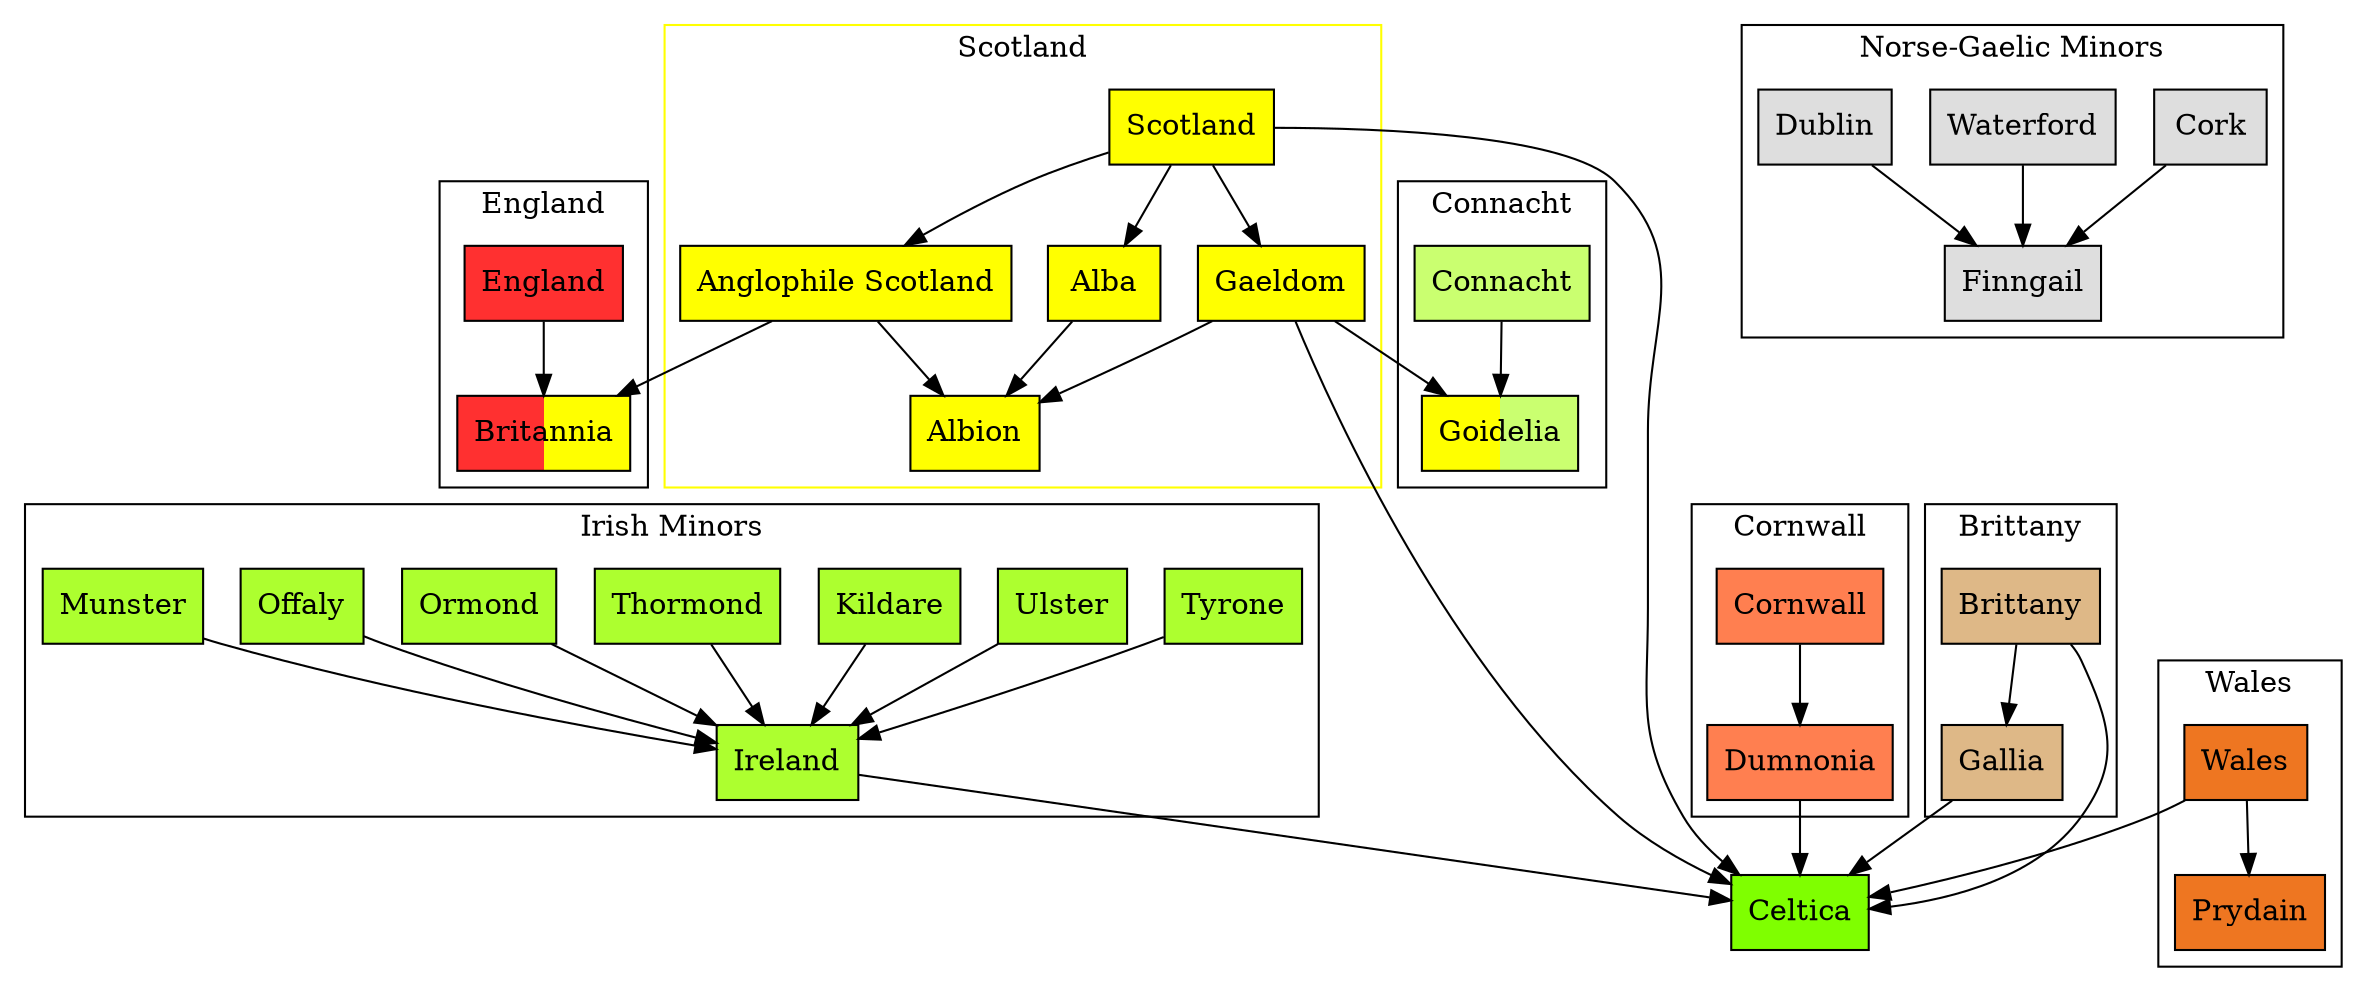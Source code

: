 # http://www.graphviz.org/content/cluster

digraph Formables {
    
    node[shape=rectangle]
    
    gbr[label="Britannia"]
    gbr[style=filled]
    gbr[fillcolor="firebrick1;0.5:yellow"]
    
    goi[label="Goidelia"]
    goi[style=filled]
    goi[fillcolor="yellow;0.5:darkolivegreen1"]
    
    subgraph cluster_0 {
        color = yellow
        
        node [style=filled]
        node [fillcolor=yellow]
        
        Paths[label="Scotland"]
        
        sco[label="Anglophile Scotland"]
        alba[label="Alba"]
        gae[label="Gaeldom"]
        
        Paths->sco
        Paths->alba
        Paths->gae
        
        alba->Albion
        
        sco->Albion
        
        gae->Albion
        
        label = "Scotland"
    }
    
    sco->gbr
    gae->goi
    
    subgraph cluster_1 {
     label = "England"
     
     node [style=filled]
     node [fillcolor=firebrick1]
     
     eng[label="England"]
        eng->gbr
    }
    
    
    subgraph cluster_2 {
        
        node[style=filled]
        node[fillcolor=greenyellow]
        
        Tyrone->Ireland
        Ulster->Ireland
        Kildare->Ireland
        Thormond->Ireland
        Ormond->Ireland
        Offaly->Ireland
        Munster->Ireland
        label="Irish Minors"
        
    }
    
    subgraph cluster_3 {
        node [style=filled]
        node [fillcolor=darkolivegreen1]
        Connacht->goi
        label="Connacht"
    }
    
    subgraph cluster_4 {
        node [style=filled]
        node [fillcolor=gray87]
        
        Cork->Finngail
        Waterford->Finngail
        Dublin->Finngail
        label="Norse-Gaelic Minors"
    }
    
    subgraph cluster_5 {
        node[style=filled]
        node [fillcolor=chocolate2]
        
        label="Wales"
        Wales->Prydain
    }
    
    subgraph cluster_6 {
        node[style=filled]
        node[fillcolor=coral]
        
        Cornwall->Dumnonia
        label="Cornwall"
    }
    
    subgraph cluster_7 {
        node[style=filled]
        node[fillcolor=burlywood]
        
        Brittany->Gallia
        label="Brittany"
    }
    
    Albion->Munster[style=invis]
    #Finngail->Wales[style=invis]
    #Finngail->Cornwall[style=invis]
    
    clt[label="Celtica"]
    clt[style=filled]
    clt[fillcolor=chartreuse]
    
    Paths->clt
    Ireland->clt
    Dumnonia->clt
    Wales->clt
    Brittany->clt
    Gallia->clt
    gae->clt
    
}

